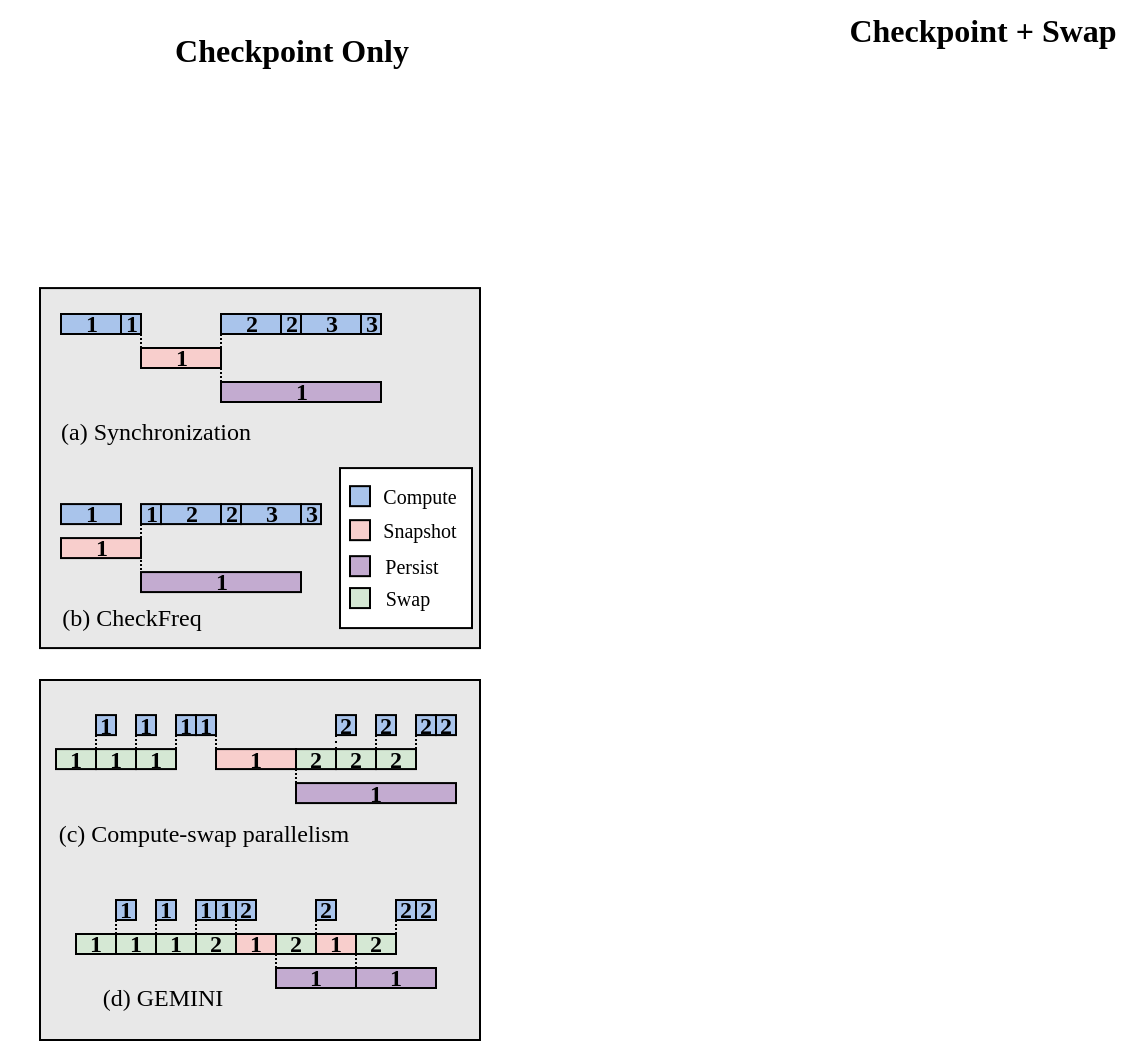 <mxfile version="24.7.1" type="github">
  <diagram name="第 1 页" id="YjYtX7tzhT0VxWiRHVgt">
    <mxGraphModel dx="810" dy="458" grid="1" gridSize="10" guides="1" tooltips="1" connect="1" arrows="1" fold="1" page="1" pageScale="1" pageWidth="827" pageHeight="1169" math="0" shadow="0">
      <root>
        <mxCell id="0" />
        <mxCell id="1" parent="0" />
        <mxCell id="GIBZmolz7YPmpbwPkjTp-5" value="" style="rounded=0;whiteSpace=wrap;html=1;fontFamily=Times New Roman;fillColor=#E8E8E8;fontSize=12;fontStyle=1;labelPosition=center;verticalLabelPosition=middle;align=center;verticalAlign=middle;spacing=0;" parent="1" vertex="1">
          <mxGeometry x="60" y="154.04" width="220" height="180" as="geometry" />
        </mxCell>
        <mxCell id="q5bcbz5mfT4IWrV-HXov-2" value="" style="rounded=0;whiteSpace=wrap;html=1;fontFamily=Times New Roman;fillColor=#E8E8E8;fontSize=12;fontStyle=1;labelPosition=center;verticalLabelPosition=middle;align=center;verticalAlign=middle;spacing=0;" vertex="1" parent="1">
          <mxGeometry x="60" y="350" width="220" height="180" as="geometry" />
        </mxCell>
        <mxCell id="q5bcbz5mfT4IWrV-HXov-1" value="" style="rounded=0;whiteSpace=wrap;html=1;" vertex="1" parent="1">
          <mxGeometry x="210" y="244.04" width="66" height="80" as="geometry" />
        </mxCell>
        <mxCell id="TYUrHjqnXfX_sGZVkUdi-1" value="1" style="whiteSpace=wrap;fillColor=#A9C4EB;fontFamily=Times New Roman;fontSize=12;fontStyle=1;labelPosition=center;verticalLabelPosition=middle;align=center;verticalAlign=middle;spacing=0;" parent="1" vertex="1">
          <mxGeometry x="70.5" y="167" width="30" height="10" as="geometry" />
        </mxCell>
        <mxCell id="TYUrHjqnXfX_sGZVkUdi-2" value="1" style="whiteSpace=wrap;fillColor=#C3ABD0;fontFamily=Times New Roman;fontSize=12;fontStyle=1;labelPosition=center;verticalLabelPosition=middle;align=center;verticalAlign=middle;spacing=0;" parent="1" vertex="1">
          <mxGeometry x="150.5" y="201" width="80" height="10" as="geometry" />
        </mxCell>
        <mxCell id="GEwu6SbZAW08ZGX4jCGc-3" value="" style="edgeStyle=orthogonalEdgeStyle;rounded=0;orthogonalLoop=1;jettySize=auto;exitX=1;exitY=1;exitDx=0;exitDy=0;entryX=0;entryY=0;entryDx=0;entryDy=0;endArrow=none;endFill=0;dashed=1;dashPattern=1 1;fontSize=12;fontStyle=1;labelPosition=center;verticalLabelPosition=middle;align=center;verticalAlign=middle;spacing=0;" parent="1" source="TYUrHjqnXfX_sGZVkUdi-4" target="TYUrHjqnXfX_sGZVkUdi-2" edge="1">
          <mxGeometry relative="1" as="geometry" />
        </mxCell>
        <mxCell id="TYUrHjqnXfX_sGZVkUdi-4" value="1" style="whiteSpace=wrap;fillColor=#F8CECC;fontFamily=Times New Roman;fontSize=12;fontStyle=1;labelPosition=center;verticalLabelPosition=middle;align=center;verticalAlign=middle;spacing=0;" parent="1" vertex="1">
          <mxGeometry x="110.5" y="184" width="40" height="10" as="geometry" />
        </mxCell>
        <mxCell id="TYUrHjqnXfX_sGZVkUdi-8" value="" style="whiteSpace=wrap;html=1;aspect=fixed;fillColor=#A9C4EB;fontFamily=Times New Roman;" parent="1" vertex="1">
          <mxGeometry x="215" y="253.08" width="10" height="10" as="geometry" />
        </mxCell>
        <mxCell id="TYUrHjqnXfX_sGZVkUdi-9" value="" style="whiteSpace=wrap;html=1;aspect=fixed;fillColor=#F8CECC;fontFamily=Times New Roman;" parent="1" vertex="1">
          <mxGeometry x="215" y="270.08" width="10" height="10" as="geometry" />
        </mxCell>
        <mxCell id="TYUrHjqnXfX_sGZVkUdi-10" value="" style="whiteSpace=wrap;html=1;aspect=fixed;fillColor=#D5E8D4;fontFamily=Times New Roman;" parent="1" vertex="1">
          <mxGeometry x="215" y="304.04" width="10" height="10" as="geometry" />
        </mxCell>
        <mxCell id="TYUrHjqnXfX_sGZVkUdi-11" value="" style="whiteSpace=wrap;html=1;aspect=fixed;fillColor=#C3ABD0;fontFamily=Times New Roman;" parent="1" vertex="1">
          <mxGeometry x="215" y="288.08" width="10" height="10" as="geometry" />
        </mxCell>
        <mxCell id="TYUrHjqnXfX_sGZVkUdi-12" value="&lt;p style=&quot;line-height: 100%;&quot;&gt;&lt;font style=&quot;font-size: 10px;&quot;&gt;Compute&lt;/font&gt;&lt;/p&gt;" style="text;html=1;align=center;verticalAlign=middle;whiteSpace=wrap;rounded=0;fontFamily=Times New Roman;" parent="1" vertex="1">
          <mxGeometry x="225" y="253.08" width="50" height="10" as="geometry" />
        </mxCell>
        <mxCell id="TYUrHjqnXfX_sGZVkUdi-13" value="&lt;p style=&quot;line-height: 100%;&quot;&gt;&lt;font style=&quot;font-size: 10px;&quot;&gt;Swap&lt;/font&gt;&lt;/p&gt;" style="text;html=1;align=center;verticalAlign=middle;whiteSpace=wrap;rounded=0;fontFamily=Times New Roman;" parent="1" vertex="1">
          <mxGeometry x="219" y="304.04" width="50" height="10" as="geometry" />
        </mxCell>
        <mxCell id="TYUrHjqnXfX_sGZVkUdi-14" value="&lt;p style=&quot;line-height: 100%;&quot;&gt;&lt;span style=&quot;font-size: 10px;&quot;&gt;Snapshot&lt;/span&gt;&lt;/p&gt;" style="text;html=1;align=center;verticalAlign=middle;whiteSpace=wrap;rounded=0;fontFamily=Times New Roman;" parent="1" vertex="1">
          <mxGeometry x="225" y="270.08" width="50" height="10" as="geometry" />
        </mxCell>
        <mxCell id="TYUrHjqnXfX_sGZVkUdi-15" value="&lt;p style=&quot;line-height: 100%;&quot;&gt;&lt;font style=&quot;font-size: 10px;&quot;&gt;Persist&lt;/font&gt;&lt;/p&gt;" style="text;html=1;align=center;verticalAlign=middle;whiteSpace=wrap;rounded=0;fontFamily=Times New Roman;" parent="1" vertex="1">
          <mxGeometry x="221" y="288.08" width="50" height="10" as="geometry" />
        </mxCell>
        <mxCell id="GEwu6SbZAW08ZGX4jCGc-2" value="" style="edgeStyle=orthogonalEdgeStyle;rounded=0;orthogonalLoop=1;jettySize=auto;exitX=1;exitY=1;exitDx=0;exitDy=0;entryX=0;entryY=0;entryDx=0;entryDy=0;endArrow=none;endFill=0;dashed=1;dashPattern=1 1;fontSize=12;fontStyle=1;labelPosition=center;verticalLabelPosition=middle;align=center;verticalAlign=middle;spacing=0;" parent="1" source="TYUrHjqnXfX_sGZVkUdi-16" target="TYUrHjqnXfX_sGZVkUdi-4" edge="1">
          <mxGeometry relative="1" as="geometry" />
        </mxCell>
        <mxCell id="TYUrHjqnXfX_sGZVkUdi-16" value="1" style="whiteSpace=wrap;fillColor=#A9C4EB;fontFamily=Times New Roman;fontSize=12;fontStyle=1;labelPosition=center;verticalLabelPosition=middle;align=center;verticalAlign=middle;spacing=0;" parent="1" vertex="1">
          <mxGeometry x="100.5" y="167" width="10" height="10" as="geometry" />
        </mxCell>
        <mxCell id="GEwu6SbZAW08ZGX4jCGc-4" value="" style="edgeStyle=orthogonalEdgeStyle;rounded=0;orthogonalLoop=1;jettySize=auto;exitX=0;exitY=1;exitDx=0;exitDy=0;entryX=1;entryY=0;entryDx=0;entryDy=0;endArrow=none;endFill=0;dashed=1;dashPattern=1 1;fontSize=12;fontStyle=1;labelPosition=center;verticalLabelPosition=middle;align=center;verticalAlign=middle;spacing=0;" parent="1" source="TYUrHjqnXfX_sGZVkUdi-17" target="TYUrHjqnXfX_sGZVkUdi-4" edge="1">
          <mxGeometry relative="1" as="geometry" />
        </mxCell>
        <mxCell id="TYUrHjqnXfX_sGZVkUdi-17" value="2" style="whiteSpace=wrap;fillColor=#A9C4EB;fontFamily=Times New Roman;fontSize=12;fontStyle=1;labelPosition=center;verticalLabelPosition=middle;align=center;verticalAlign=middle;spacing=0;" parent="1" vertex="1">
          <mxGeometry x="150.5" y="167" width="30" height="10" as="geometry" />
        </mxCell>
        <mxCell id="TYUrHjqnXfX_sGZVkUdi-18" value="2" style="whiteSpace=wrap;fillColor=#A9C4EB;fontFamily=Times New Roman;fontSize=12;fontStyle=1;labelPosition=center;verticalLabelPosition=middle;align=center;verticalAlign=middle;spacing=0;" parent="1" vertex="1">
          <mxGeometry x="180.5" y="167" width="10" height="10" as="geometry" />
        </mxCell>
        <mxCell id="TYUrHjqnXfX_sGZVkUdi-40" value="3" style="whiteSpace=wrap;fillColor=#A9C4EB;fontFamily=Times New Roman;fontSize=12;fontStyle=1;labelPosition=center;verticalLabelPosition=middle;align=center;verticalAlign=middle;spacing=0;" parent="1" vertex="1">
          <mxGeometry x="190.5" y="167" width="30" height="10" as="geometry" />
        </mxCell>
        <mxCell id="TYUrHjqnXfX_sGZVkUdi-41" value="3" style="whiteSpace=wrap;fillColor=#A9C4EB;fontFamily=Times New Roman;fontSize=12;fontStyle=1;labelPosition=center;verticalLabelPosition=middle;align=center;verticalAlign=middle;spacing=0;" parent="1" vertex="1">
          <mxGeometry x="220.5" y="167" width="10" height="10" as="geometry" />
        </mxCell>
        <mxCell id="TYUrHjqnXfX_sGZVkUdi-56" value="(a) Synchronization" style="text;html=1;align=center;verticalAlign=middle;whiteSpace=wrap;rounded=0;fontFamily=Times New Roman;fontSize=12;fontStyle=0;labelPosition=center;verticalLabelPosition=middle;spacing=0;" parent="1" vertex="1">
          <mxGeometry x="53" y="211" width="130" height="30" as="geometry" />
        </mxCell>
        <mxCell id="TYUrHjqnXfX_sGZVkUdi-65" value="(c) Compute-swap parallelism" style="text;html=1;align=center;verticalAlign=middle;whiteSpace=wrap;rounded=0;fontFamily=Times New Roman;" parent="1" vertex="1">
          <mxGeometry x="59" y="411.54" width="166" height="30" as="geometry" />
        </mxCell>
        <mxCell id="TYUrHjqnXfX_sGZVkUdi-77" value="(b) CheckFreq" style="text;html=1;align=center;verticalAlign=middle;whiteSpace=wrap;rounded=0;fontFamily=Times New Roman;fontSize=12;fontStyle=0;labelPosition=center;verticalLabelPosition=middle;spacing=0;" parent="1" vertex="1">
          <mxGeometry x="40.5" y="304.04" width="130" height="30" as="geometry" />
        </mxCell>
        <mxCell id="TYUrHjqnXfX_sGZVkUdi-78" value="(d) GEMINI" style="text;html=1;align=center;verticalAlign=middle;whiteSpace=wrap;rounded=0;fontFamily=Times New Roman;" parent="1" vertex="1">
          <mxGeometry x="80" y="494" width="83" height="30" as="geometry" />
        </mxCell>
        <mxCell id="TYUrHjqnXfX_sGZVkUdi-81" value="1" style="whiteSpace=wrap;fillColor=#F8CECC;fontSize=12;fontFamily=Times New Roman;fontStyle=1;spacing=0;" parent="1" vertex="1">
          <mxGeometry x="158" y="477" width="20" height="10" as="geometry" />
        </mxCell>
        <mxCell id="TYUrHjqnXfX_sGZVkUdi-90" value="1" style="whiteSpace=wrap;fillColor=#D5E8D4;fontSize=12;fontFamily=Times New Roman;fontStyle=1;spacing=0;" parent="1" vertex="1">
          <mxGeometry x="78" y="477" width="20" height="10" as="geometry" />
        </mxCell>
        <mxCell id="TYUrHjqnXfX_sGZVkUdi-91" value="1" style="whiteSpace=wrap;fillColor=#D5E8D4;fontSize=12;fontFamily=Times New Roman;fontStyle=1;spacing=0;" parent="1" vertex="1">
          <mxGeometry x="98" y="477" width="20" height="10" as="geometry" />
        </mxCell>
        <mxCell id="TYUrHjqnXfX_sGZVkUdi-98" value="1" style="whiteSpace=wrap;fillColor=#A9C4EB;fontSize=12;fontFamily=Times New Roman;fontStyle=1;labelPosition=center;verticalLabelPosition=middle;align=center;verticalAlign=middle;spacing=0;" parent="1" vertex="1">
          <mxGeometry x="70.5" y="262.04" width="30" height="10" as="geometry" />
        </mxCell>
        <mxCell id="TYUrHjqnXfX_sGZVkUdi-99" value="1" style="whiteSpace=wrap;fillColor=#C3ABD0;fontSize=12;fontFamily=Times New Roman;fontStyle=1;labelPosition=center;verticalLabelPosition=middle;align=center;verticalAlign=middle;spacing=0;" parent="1" vertex="1">
          <mxGeometry x="110.5" y="296.04" width="80" height="10" as="geometry" />
        </mxCell>
        <mxCell id="TYUrHjqnXfX_sGZVkUdi-100" value="1" style="whiteSpace=wrap;fillColor=#F8CECC;fontSize=12;fontFamily=Times New Roman;fontStyle=1;labelPosition=center;verticalLabelPosition=middle;align=center;verticalAlign=middle;spacing=0;" parent="1" vertex="1">
          <mxGeometry x="70.5" y="279.04" width="40" height="10" as="geometry" />
        </mxCell>
        <mxCell id="GEwu6SbZAW08ZGX4jCGc-5" value="" style="edgeStyle=orthogonalEdgeStyle;rounded=0;orthogonalLoop=1;jettySize=auto;exitX=0;exitY=1;exitDx=0;exitDy=0;entryX=0;entryY=0;entryDx=0;entryDy=0;dashed=1;dashPattern=1 1;endArrow=none;endFill=0;fontSize=12;fontStyle=1;labelPosition=center;verticalLabelPosition=middle;align=center;verticalAlign=middle;spacing=0;" parent="1" source="TYUrHjqnXfX_sGZVkUdi-101" target="TYUrHjqnXfX_sGZVkUdi-99" edge="1">
          <mxGeometry relative="1" as="geometry" />
        </mxCell>
        <mxCell id="TYUrHjqnXfX_sGZVkUdi-101" value="1" style="whiteSpace=wrap;fillColor=#A9C4EB;fontSize=12;fontFamily=Times New Roman;fontStyle=1;labelPosition=center;verticalLabelPosition=middle;align=center;verticalAlign=middle;spacing=0;" parent="1" vertex="1">
          <mxGeometry x="110.5" y="262.04" width="10" height="10" as="geometry" />
        </mxCell>
        <mxCell id="TYUrHjqnXfX_sGZVkUdi-102" value="2" style="whiteSpace=wrap;fillColor=#A9C4EB;fontSize=12;fontFamily=Times New Roman;fontStyle=1;labelPosition=center;verticalLabelPosition=middle;align=center;verticalAlign=middle;spacing=0;" parent="1" vertex="1">
          <mxGeometry x="120.5" y="262.04" width="30" height="10" as="geometry" />
        </mxCell>
        <mxCell id="TYUrHjqnXfX_sGZVkUdi-103" value="2" style="whiteSpace=wrap;fillColor=#A9C4EB;fontSize=12;fontFamily=Times New Roman;fontStyle=1;labelPosition=center;verticalLabelPosition=middle;align=center;verticalAlign=middle;spacing=0;" parent="1" vertex="1">
          <mxGeometry x="150.5" y="262.04" width="10" height="10" as="geometry" />
        </mxCell>
        <mxCell id="TYUrHjqnXfX_sGZVkUdi-104" value="3" style="whiteSpace=wrap;fillColor=#A9C4EB;fontSize=12;fontFamily=Times New Roman;fontStyle=1;labelPosition=center;verticalLabelPosition=middle;align=center;verticalAlign=middle;spacing=0;" parent="1" vertex="1">
          <mxGeometry x="160.5" y="262.04" width="30" height="10" as="geometry" />
        </mxCell>
        <mxCell id="TYUrHjqnXfX_sGZVkUdi-105" value="3" style="whiteSpace=wrap;fillColor=#A9C4EB;fontSize=12;fontFamily=Times New Roman;fontStyle=1;labelPosition=center;verticalLabelPosition=middle;align=center;verticalAlign=middle;spacing=0;" parent="1" vertex="1">
          <mxGeometry x="190.5" y="262.04" width="10" height="10" as="geometry" />
        </mxCell>
        <mxCell id="GEwu6SbZAW08ZGX4jCGc-10" value="" style="edgeStyle=orthogonalEdgeStyle;rounded=0;orthogonalLoop=1;jettySize=auto;exitX=0;exitY=1;exitDx=0;exitDy=0;entryX=0;entryY=0;entryDx=0;entryDy=0;endArrow=none;endFill=0;dashed=1;dashPattern=1 1;fontStyle=1;fontSize=12;labelBackgroundColor=none;spacing=0;spacingTop=0;spacingBottom=0;" parent="1" source="TYUrHjqnXfX_sGZVkUdi-110" target="TYUrHjqnXfX_sGZVkUdi-123" edge="1">
          <mxGeometry relative="1" as="geometry" />
        </mxCell>
        <mxCell id="TYUrHjqnXfX_sGZVkUdi-110" value="1" style="whiteSpace=wrap;fillColor=#A9C4EB;fontSize=12;fontFamily=Times New Roman;fontStyle=1;labelBackgroundColor=none;spacing=0;spacingTop=0;spacingBottom=0;" parent="1" vertex="1">
          <mxGeometry x="88" y="367.54" width="10" height="10" as="geometry" />
        </mxCell>
        <mxCell id="GEwu6SbZAW08ZGX4jCGc-11" value="" style="edgeStyle=orthogonalEdgeStyle;rounded=0;orthogonalLoop=1;jettySize=auto;exitX=0;exitY=1;exitDx=0;exitDy=0;entryX=0;entryY=0;entryDx=0;entryDy=0;endArrow=none;endFill=0;dashed=1;dashPattern=1 1;fontStyle=1;fontSize=12;labelBackgroundColor=none;spacing=0;spacingTop=0;spacingBottom=0;" parent="1" source="TYUrHjqnXfX_sGZVkUdi-111" target="TYUrHjqnXfX_sGZVkUdi-124" edge="1">
          <mxGeometry relative="1" as="geometry" />
        </mxCell>
        <mxCell id="TYUrHjqnXfX_sGZVkUdi-111" value="1" style="whiteSpace=wrap;fillColor=#A9C4EB;fontSize=12;fontFamily=Times New Roman;fontStyle=1;labelBackgroundColor=none;spacing=0;spacingTop=0;spacingBottom=0;" parent="1" vertex="1">
          <mxGeometry x="108" y="367.54" width="10" height="10" as="geometry" />
        </mxCell>
        <mxCell id="GEwu6SbZAW08ZGX4jCGc-6" value="" style="edgeStyle=orthogonalEdgeStyle;rounded=0;orthogonalLoop=1;jettySize=auto;exitX=0;exitY=1;exitDx=0;exitDy=0;entryX=1;entryY=0;entryDx=0;entryDy=0;endArrow=none;endFill=0;dashed=1;dashPattern=1 1;fontStyle=1;fontSize=12;labelBackgroundColor=none;spacing=0;spacingTop=0;spacingBottom=0;" parent="1" source="TYUrHjqnXfX_sGZVkUdi-112" target="TYUrHjqnXfX_sGZVkUdi-124" edge="1">
          <mxGeometry relative="1" as="geometry" />
        </mxCell>
        <mxCell id="TYUrHjqnXfX_sGZVkUdi-112" value="1" style="whiteSpace=wrap;fillColor=#A9C4EB;fontSize=12;fontFamily=Times New Roman;fontStyle=1;labelBackgroundColor=none;spacing=0;spacingTop=0;spacingBottom=0;" parent="1" vertex="1">
          <mxGeometry x="128" y="367.54" width="10" height="10" as="geometry" />
        </mxCell>
        <mxCell id="GEwu6SbZAW08ZGX4jCGc-7" value="" style="edgeStyle=orthogonalEdgeStyle;rounded=0;orthogonalLoop=1;jettySize=auto;exitX=1;exitY=1;exitDx=0;exitDy=0;entryX=0;entryY=0;entryDx=0;entryDy=0;endArrow=none;endFill=0;dashed=1;dashPattern=1 1;fontStyle=1;fontSize=12;labelBackgroundColor=none;spacing=0;spacingTop=0;spacingBottom=0;" parent="1" source="TYUrHjqnXfX_sGZVkUdi-113" target="TYUrHjqnXfX_sGZVkUdi-144" edge="1">
          <mxGeometry relative="1" as="geometry" />
        </mxCell>
        <mxCell id="TYUrHjqnXfX_sGZVkUdi-113" value="1" style="whiteSpace=wrap;fillColor=#A9C4EB;fontSize=12;fontFamily=Times New Roman;fontStyle=1;labelBackgroundColor=none;spacing=0;spacingTop=0;spacingBottom=0;" parent="1" vertex="1">
          <mxGeometry x="138" y="367.54" width="10" height="10" as="geometry" />
        </mxCell>
        <mxCell id="TYUrHjqnXfX_sGZVkUdi-122" value="1" style="whiteSpace=wrap;fillColor=#D5E8D4;fontSize=12;fontFamily=Times New Roman;fontStyle=1;labelBackgroundColor=none;spacing=0;spacingTop=0;spacingBottom=0;" parent="1" vertex="1">
          <mxGeometry x="68" y="384.54" width="20" height="10" as="geometry" />
        </mxCell>
        <mxCell id="TYUrHjqnXfX_sGZVkUdi-123" value="1" style="whiteSpace=wrap;fillColor=#D5E8D4;fontSize=12;fontFamily=Times New Roman;fontStyle=1;labelBackgroundColor=none;spacing=0;spacingTop=0;spacingBottom=0;" parent="1" vertex="1">
          <mxGeometry x="88" y="384.54" width="20" height="10" as="geometry" />
        </mxCell>
        <mxCell id="TYUrHjqnXfX_sGZVkUdi-124" value="1" style="whiteSpace=wrap;fillColor=#D5E8D4;fontSize=12;fontFamily=Times New Roman;fontStyle=1;labelBackgroundColor=none;spacing=0;spacingTop=0;spacingBottom=0;" parent="1" vertex="1">
          <mxGeometry x="108" y="384.54" width="20" height="10" as="geometry" />
        </mxCell>
        <mxCell id="TYUrHjqnXfX_sGZVkUdi-136" value="1" style="whiteSpace=wrap;fillColor=#D5E8D4;fontSize=12;fontFamily=Times New Roman;fontStyle=1;spacing=0;" parent="1" vertex="1">
          <mxGeometry x="118" y="477" width="20" height="10" as="geometry" />
        </mxCell>
        <mxCell id="TYUrHjqnXfX_sGZVkUdi-138" value="1" style="whiteSpace=wrap;fillColor=#F8CECC;fontSize=12;fontFamily=Times New Roman;fontStyle=1;spacing=0;" parent="1" vertex="1">
          <mxGeometry x="198" y="477" width="20" height="10" as="geometry" />
        </mxCell>
        <mxCell id="GEwu6SbZAW08ZGX4jCGc-14" value="" style="edgeStyle=orthogonalEdgeStyle;rounded=0;orthogonalLoop=1;jettySize=auto;exitX=0;exitY=1;exitDx=0;exitDy=0;entryX=0;entryY=0;entryDx=0;entryDy=0;endArrow=none;endFill=0;dashed=1;dashPattern=1 1;fontStyle=1;fontFamily=Times New Roman;fontSize=12;spacing=0;" parent="1" source="TYUrHjqnXfX_sGZVkUdi-140" target="TYUrHjqnXfX_sGZVkUdi-91" edge="1">
          <mxGeometry relative="1" as="geometry" />
        </mxCell>
        <mxCell id="TYUrHjqnXfX_sGZVkUdi-140" value="1" style="whiteSpace=wrap;fillColor=#A9C4EB;fontSize=12;fontFamily=Times New Roman;fontStyle=1;spacing=0;" parent="1" vertex="1">
          <mxGeometry x="98" y="460" width="10" height="10" as="geometry" />
        </mxCell>
        <mxCell id="GEwu6SbZAW08ZGX4jCGc-15" value="" style="edgeStyle=orthogonalEdgeStyle;rounded=0;orthogonalLoop=1;jettySize=auto;exitX=0;exitY=1;exitDx=0;exitDy=0;entryX=0;entryY=0;entryDx=0;entryDy=0;endArrow=none;endFill=0;dashed=1;dashPattern=1 1;fontStyle=1;fontFamily=Times New Roman;fontSize=12;spacing=0;" parent="1" source="TYUrHjqnXfX_sGZVkUdi-141" target="TYUrHjqnXfX_sGZVkUdi-136" edge="1">
          <mxGeometry relative="1" as="geometry" />
        </mxCell>
        <mxCell id="TYUrHjqnXfX_sGZVkUdi-141" value="1" style="whiteSpace=wrap;fillColor=#A9C4EB;fontSize=12;fontFamily=Times New Roman;fontStyle=1;spacing=0;" parent="1" vertex="1">
          <mxGeometry x="118" y="460" width="10" height="10" as="geometry" />
        </mxCell>
        <mxCell id="GEwu6SbZAW08ZGX4jCGc-16" value="" style="edgeStyle=orthogonalEdgeStyle;rounded=0;orthogonalLoop=1;jettySize=auto;exitX=0;exitY=1;exitDx=0;exitDy=0;entryX=0;entryY=0;entryDx=0;entryDy=0;endArrow=none;endFill=0;dashed=1;dashPattern=1 1;fontStyle=1;fontFamily=Times New Roman;fontSize=12;spacing=0;" parent="1" source="TYUrHjqnXfX_sGZVkUdi-142" target="TYUrHjqnXfX_sGZVkUdi-170" edge="1">
          <mxGeometry relative="1" as="geometry" />
        </mxCell>
        <mxCell id="TYUrHjqnXfX_sGZVkUdi-142" value="1" style="whiteSpace=wrap;fillColor=#A9C4EB;fontSize=12;fontFamily=Times New Roman;fontStyle=1;spacing=0;" parent="1" vertex="1">
          <mxGeometry x="138" y="460" width="10" height="10" as="geometry" />
        </mxCell>
        <mxCell id="TYUrHjqnXfX_sGZVkUdi-143" value="1" style="whiteSpace=wrap;fillColor=#A9C4EB;fontSize=12;fontFamily=Times New Roman;fontStyle=1;spacing=0;" parent="1" vertex="1">
          <mxGeometry x="148" y="460" width="10" height="10" as="geometry" />
        </mxCell>
        <mxCell id="TYUrHjqnXfX_sGZVkUdi-144" value="1" style="whiteSpace=wrap;fillColor=#F8CECC;fontSize=12;fontFamily=Times New Roman;fontStyle=1;labelBackgroundColor=none;spacing=0;spacingTop=0;spacingBottom=0;" parent="1" vertex="1">
          <mxGeometry x="148" y="384.54" width="40" height="10" as="geometry" />
        </mxCell>
        <mxCell id="TYUrHjqnXfX_sGZVkUdi-156" value="1" style="whiteSpace=wrap;fillColor=#C3ABD0;fontSize=12;fontFamily=Times New Roman;fontStyle=1;spacing=0;" parent="1" vertex="1">
          <mxGeometry x="178" y="494" width="40" height="10" as="geometry" />
        </mxCell>
        <mxCell id="TYUrHjqnXfX_sGZVkUdi-157" value="1" style="whiteSpace=wrap;fillColor=#C3ABD0;fontSize=12;fontFamily=Times New Roman;fontStyle=1;labelBackgroundColor=none;spacing=0;spacingTop=0;spacingBottom=0;" parent="1" vertex="1">
          <mxGeometry x="188" y="401.54" width="80" height="10" as="geometry" />
        </mxCell>
        <mxCell id="TYUrHjqnXfX_sGZVkUdi-158" value="1" style="whiteSpace=wrap;fillColor=#C3ABD0;fontSize=12;fontFamily=Times New Roman;fontStyle=1;spacing=0;" parent="1" vertex="1">
          <mxGeometry x="218" y="494" width="40" height="10" as="geometry" />
        </mxCell>
        <mxCell id="GEwu6SbZAW08ZGX4jCGc-8" value="" style="edgeStyle=orthogonalEdgeStyle;rounded=0;orthogonalLoop=1;jettySize=auto;exitX=0;exitY=1;exitDx=0;exitDy=0;entryX=0;entryY=0;entryDx=0;entryDy=0;endArrow=none;endFill=0;dashed=1;dashPattern=1 2;fontStyle=1;fontSize=12;labelBackgroundColor=none;spacing=0;spacingTop=0;spacingBottom=0;" parent="1" source="TYUrHjqnXfX_sGZVkUdi-162" target="TYUrHjqnXfX_sGZVkUdi-167" edge="1">
          <mxGeometry relative="1" as="geometry" />
        </mxCell>
        <mxCell id="TYUrHjqnXfX_sGZVkUdi-162" value="2" style="whiteSpace=wrap;fillColor=#A9C4EB;fontSize=12;fontFamily=Times New Roman;fontStyle=1;labelBackgroundColor=none;spacing=0;spacingTop=0;spacingBottom=0;" parent="1" vertex="1">
          <mxGeometry x="208" y="367.54" width="10" height="10" as="geometry" />
        </mxCell>
        <mxCell id="GEwu6SbZAW08ZGX4jCGc-12" value="" style="edgeStyle=orthogonalEdgeStyle;rounded=0;orthogonalLoop=1;jettySize=auto;exitX=0;exitY=1;exitDx=0;exitDy=0;entryX=0;entryY=0;entryDx=0;entryDy=0;endArrow=none;endFill=0;dashed=1;dashPattern=1 1;fontStyle=1;fontSize=12;labelBackgroundColor=none;spacing=0;spacingTop=0;spacingBottom=0;" parent="1" source="TYUrHjqnXfX_sGZVkUdi-163" target="TYUrHjqnXfX_sGZVkUdi-168" edge="1">
          <mxGeometry relative="1" as="geometry" />
        </mxCell>
        <mxCell id="TYUrHjqnXfX_sGZVkUdi-163" value="2" style="whiteSpace=wrap;fillColor=#A9C4EB;fontSize=12;fontFamily=Times New Roman;fontStyle=1;labelBackgroundColor=none;spacing=0;spacingTop=0;spacingBottom=0;" parent="1" vertex="1">
          <mxGeometry x="228" y="367.54" width="10" height="10" as="geometry" />
        </mxCell>
        <mxCell id="GEwu6SbZAW08ZGX4jCGc-13" value="" style="edgeStyle=orthogonalEdgeStyle;rounded=0;orthogonalLoop=1;jettySize=auto;exitX=0;exitY=1;exitDx=0;exitDy=0;entryX=1;entryY=0;entryDx=0;entryDy=0;endArrow=none;endFill=0;dashed=1;dashPattern=1 1;fontStyle=1;fontSize=12;labelBackgroundColor=none;spacing=0;spacingTop=0;spacingBottom=0;" parent="1" source="TYUrHjqnXfX_sGZVkUdi-164" target="TYUrHjqnXfX_sGZVkUdi-168" edge="1">
          <mxGeometry relative="1" as="geometry" />
        </mxCell>
        <mxCell id="TYUrHjqnXfX_sGZVkUdi-164" value="2" style="whiteSpace=wrap;fillColor=#A9C4EB;fontSize=12;fontFamily=Times New Roman;fontStyle=1;labelBackgroundColor=none;spacing=0;spacingTop=0;spacingBottom=0;" parent="1" vertex="1">
          <mxGeometry x="248" y="367.54" width="10" height="10" as="geometry" />
        </mxCell>
        <mxCell id="TYUrHjqnXfX_sGZVkUdi-165" value="2" style="whiteSpace=wrap;fillColor=#A9C4EB;fontSize=12;fontFamily=Times New Roman;fontStyle=1;labelBackgroundColor=none;spacing=0;spacingTop=0;spacingBottom=0;" parent="1" vertex="1">
          <mxGeometry x="258" y="367.54" width="10" height="10" as="geometry" />
        </mxCell>
        <mxCell id="GEwu6SbZAW08ZGX4jCGc-9" value="" style="edgeStyle=orthogonalEdgeStyle;rounded=0;orthogonalLoop=1;jettySize=auto;exitX=0;exitY=1;exitDx=0;exitDy=0;entryX=0;entryY=0;entryDx=0;entryDy=0;endArrow=none;endFill=0;dashed=1;dashPattern=1 1;fontStyle=1;fontSize=12;labelBackgroundColor=none;spacing=0;spacingTop=0;spacingBottom=0;" parent="1" source="TYUrHjqnXfX_sGZVkUdi-166" target="TYUrHjqnXfX_sGZVkUdi-157" edge="1">
          <mxGeometry relative="1" as="geometry" />
        </mxCell>
        <mxCell id="TYUrHjqnXfX_sGZVkUdi-166" value="2" style="whiteSpace=wrap;fillColor=#D5E8D4;fontSize=12;fontFamily=Times New Roman;fontStyle=1;labelBackgroundColor=none;spacing=0;spacingTop=0;spacingBottom=0;" parent="1" vertex="1">
          <mxGeometry x="188" y="384.54" width="20" height="10" as="geometry" />
        </mxCell>
        <mxCell id="TYUrHjqnXfX_sGZVkUdi-167" value="2" style="whiteSpace=wrap;fillColor=#D5E8D4;fontSize=12;fontFamily=Times New Roman;fontStyle=1;labelBackgroundColor=none;spacing=0;spacingTop=0;spacingBottom=0;" parent="1" vertex="1">
          <mxGeometry x="208" y="384.54" width="20" height="10" as="geometry" />
        </mxCell>
        <mxCell id="TYUrHjqnXfX_sGZVkUdi-168" value="2" style="whiteSpace=wrap;fillColor=#D5E8D4;fontSize=12;fontFamily=Times New Roman;fontStyle=1;labelBackgroundColor=none;spacing=0;spacingTop=0;spacingBottom=0;" parent="1" vertex="1">
          <mxGeometry x="228" y="384.54" width="20" height="10" as="geometry" />
        </mxCell>
        <mxCell id="TYUrHjqnXfX_sGZVkUdi-170" value="2" style="whiteSpace=wrap;fillColor=#D5E8D4;fontSize=12;fontFamily=Times New Roman;fontStyle=1;spacing=0;" parent="1" vertex="1">
          <mxGeometry x="138" y="477" width="20" height="10" as="geometry" />
        </mxCell>
        <mxCell id="GEwu6SbZAW08ZGX4jCGc-19" value="" style="edgeStyle=orthogonalEdgeStyle;rounded=0;orthogonalLoop=1;jettySize=auto;exitX=0;exitY=1;exitDx=0;exitDy=0;entryX=0;entryY=0;entryDx=0;entryDy=0;endArrow=none;endFill=0;dashed=1;dashPattern=1 1;fontStyle=1;fontFamily=Times New Roman;fontSize=12;spacing=0;" parent="1" source="TYUrHjqnXfX_sGZVkUdi-171" target="TYUrHjqnXfX_sGZVkUdi-156" edge="1">
          <mxGeometry relative="1" as="geometry" />
        </mxCell>
        <mxCell id="TYUrHjqnXfX_sGZVkUdi-171" value="2" style="whiteSpace=wrap;fillColor=#D5E8D4;fontSize=12;fontFamily=Times New Roman;fontStyle=1;spacing=0;" parent="1" vertex="1">
          <mxGeometry x="178" y="477" width="20" height="10" as="geometry" />
        </mxCell>
        <mxCell id="GEwu6SbZAW08ZGX4jCGc-20" value="" style="edgeStyle=orthogonalEdgeStyle;rounded=0;orthogonalLoop=1;jettySize=auto;exitX=0;exitY=1;exitDx=0;exitDy=0;entryX=0;entryY=0;entryDx=0;entryDy=0;endArrow=none;endFill=0;dashed=1;dashPattern=1 1;fontStyle=1;fontFamily=Times New Roman;fontSize=12;spacing=0;" parent="1" source="TYUrHjqnXfX_sGZVkUdi-172" target="TYUrHjqnXfX_sGZVkUdi-158" edge="1">
          <mxGeometry relative="1" as="geometry" />
        </mxCell>
        <mxCell id="TYUrHjqnXfX_sGZVkUdi-172" value="2" style="whiteSpace=wrap;fillColor=#D5E8D4;fontSize=12;fontFamily=Times New Roman;fontStyle=1;spacing=0;" parent="1" vertex="1">
          <mxGeometry x="218" y="477" width="20" height="10" as="geometry" />
        </mxCell>
        <mxCell id="GEwu6SbZAW08ZGX4jCGc-17" value="" style="edgeStyle=orthogonalEdgeStyle;rounded=0;orthogonalLoop=1;jettySize=auto;exitX=0;exitY=1;exitDx=0;exitDy=0;entryX=1;entryY=0;entryDx=0;entryDy=0;endArrow=none;endFill=0;dashed=1;dashPattern=1 1;fontStyle=1;fontFamily=Times New Roman;fontSize=12;spacing=0;" parent="1" source="TYUrHjqnXfX_sGZVkUdi-174" target="TYUrHjqnXfX_sGZVkUdi-170" edge="1">
          <mxGeometry relative="1" as="geometry" />
        </mxCell>
        <mxCell id="TYUrHjqnXfX_sGZVkUdi-174" value="2" style="whiteSpace=wrap;fillColor=#A9C4EB;fontSize=12;fontFamily=Times New Roman;fontStyle=1;spacing=0;" parent="1" vertex="1">
          <mxGeometry x="158" y="460" width="10" height="10" as="geometry" />
        </mxCell>
        <mxCell id="GEwu6SbZAW08ZGX4jCGc-18" value="" style="edgeStyle=orthogonalEdgeStyle;rounded=0;orthogonalLoop=1;jettySize=auto;exitX=0;exitY=1;exitDx=0;exitDy=0;entryX=0;entryY=0;entryDx=0;entryDy=0;endArrow=none;endFill=0;dashed=1;dashPattern=1 1;fontStyle=1;fontFamily=Times New Roman;fontSize=12;spacing=0;" parent="1" source="TYUrHjqnXfX_sGZVkUdi-175" target="TYUrHjqnXfX_sGZVkUdi-138" edge="1">
          <mxGeometry relative="1" as="geometry" />
        </mxCell>
        <mxCell id="TYUrHjqnXfX_sGZVkUdi-175" value="2" style="whiteSpace=wrap;fillColor=#A9C4EB;fontSize=12;fontFamily=Times New Roman;fontStyle=1;spacing=0;" parent="1" vertex="1">
          <mxGeometry x="198" y="460" width="10" height="10" as="geometry" />
        </mxCell>
        <mxCell id="GEwu6SbZAW08ZGX4jCGc-21" value="" style="edgeStyle=orthogonalEdgeStyle;rounded=0;orthogonalLoop=1;jettySize=auto;exitX=0;exitY=1;exitDx=0;exitDy=0;entryX=1;entryY=0;entryDx=0;entryDy=0;endArrow=none;endFill=0;dashed=1;dashPattern=1 1;fontStyle=1;fontFamily=Times New Roman;fontSize=12;spacing=0;" parent="1" source="TYUrHjqnXfX_sGZVkUdi-176" target="TYUrHjqnXfX_sGZVkUdi-172" edge="1">
          <mxGeometry relative="1" as="geometry" />
        </mxCell>
        <mxCell id="TYUrHjqnXfX_sGZVkUdi-176" value="2" style="whiteSpace=wrap;fillColor=#A9C4EB;fontSize=12;fontFamily=Times New Roman;fontStyle=1;spacing=0;" parent="1" vertex="1">
          <mxGeometry x="238" y="460" width="10" height="10" as="geometry" />
        </mxCell>
        <mxCell id="TYUrHjqnXfX_sGZVkUdi-177" value="2" style="whiteSpace=wrap;fillColor=#A9C4EB;fontSize=12;fontFamily=Times New Roman;fontStyle=1;spacing=0;" parent="1" vertex="1">
          <mxGeometry x="248" y="460" width="10" height="10" as="geometry" />
        </mxCell>
        <mxCell id="GIBZmolz7YPmpbwPkjTp-7" value="&lt;font style=&quot;font-size: 16px;&quot;&gt;&lt;b&gt;Checkpoint Only&lt;/b&gt;&lt;/font&gt;" style="text;html=1;align=center;verticalAlign=middle;whiteSpace=wrap;rounded=0;fontFamily=Times New Roman;" parent="1" vertex="1">
          <mxGeometry x="121" y="20" width="130" height="30" as="geometry" />
        </mxCell>
        <mxCell id="GIBZmolz7YPmpbwPkjTp-8" value="&lt;font style=&quot;font-size: 16px;&quot;&gt;&lt;b&gt;Checkpoint + Swap&lt;/b&gt;&lt;/font&gt;" style="text;html=1;align=center;verticalAlign=middle;whiteSpace=wrap;rounded=0;fontFamily=Times New Roman;" parent="1" vertex="1">
          <mxGeometry x="455.25" y="10" width="152.75" height="30" as="geometry" />
        </mxCell>
      </root>
    </mxGraphModel>
  </diagram>
</mxfile>
